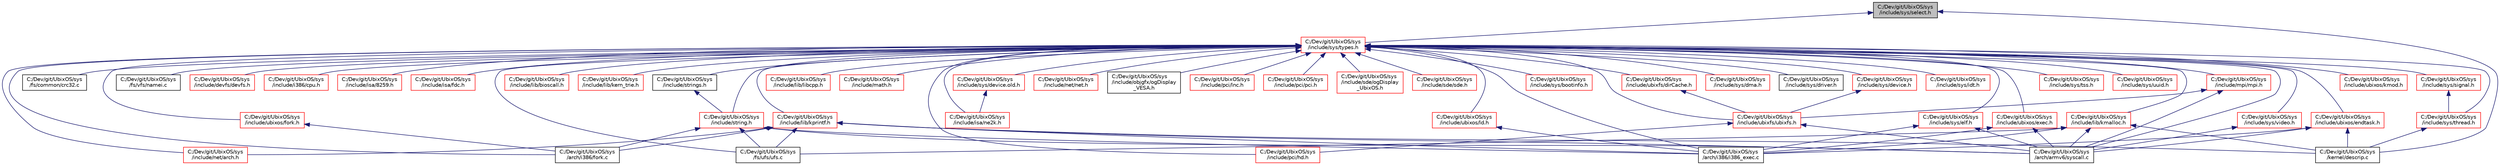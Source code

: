 digraph "C:/Dev/git/UbixOS/sys/include/sys/select.h"
{
 // LATEX_PDF_SIZE
  edge [fontname="Helvetica",fontsize="10",labelfontname="Helvetica",labelfontsize="10"];
  node [fontname="Helvetica",fontsize="10",shape=record];
  Node1 [label="C:/Dev/git/UbixOS/sys\l/include/sys/select.h",height=0.2,width=0.4,color="black", fillcolor="grey75", style="filled", fontcolor="black",tooltip=" "];
  Node1 -> Node2 [dir="back",color="midnightblue",fontsize="10",style="solid",fontname="Helvetica"];
  Node2 [label="C:/Dev/git/UbixOS/sys\l/include/sys/types.h",height=0.2,width=0.4,color="red", fillcolor="white", style="filled",URL="$include_2sys_2types_8h.html",tooltip=" "];
  Node2 -> Node3 [dir="back",color="midnightblue",fontsize="10",style="solid",fontname="Helvetica"];
  Node3 [label="C:/Dev/git/UbixOS/sys\l/arch/armv6/syscall.c",height=0.2,width=0.4,color="black", fillcolor="white", style="filled",URL="$arch_2armv6_2syscall_8c.html",tooltip=" "];
  Node2 -> Node4 [dir="back",color="midnightblue",fontsize="10",style="solid",fontname="Helvetica"];
  Node4 [label="C:/Dev/git/UbixOS/sys\l/arch/i386/fork.c",height=0.2,width=0.4,color="black", fillcolor="white", style="filled",URL="$i386_2fork_8c.html",tooltip=" "];
  Node2 -> Node5 [dir="back",color="midnightblue",fontsize="10",style="solid",fontname="Helvetica"];
  Node5 [label="C:/Dev/git/UbixOS/sys\l/arch/i386/i386_exec.c",height=0.2,width=0.4,color="black", fillcolor="white", style="filled",URL="$i386__exec_8c.html",tooltip=" "];
  Node2 -> Node6 [dir="back",color="midnightblue",fontsize="10",style="solid",fontname="Helvetica"];
  Node6 [label="C:/Dev/git/UbixOS/sys\l/fs/common/crc32.c",height=0.2,width=0.4,color="black", fillcolor="white", style="filled",URL="$crc32_8c.html",tooltip=" "];
  Node2 -> Node7 [dir="back",color="midnightblue",fontsize="10",style="solid",fontname="Helvetica"];
  Node7 [label="C:/Dev/git/UbixOS/sys\l/fs/ufs/ufs.c",height=0.2,width=0.4,color="black", fillcolor="white", style="filled",URL="$ufs_8c.html",tooltip=" "];
  Node2 -> Node8 [dir="back",color="midnightblue",fontsize="10",style="solid",fontname="Helvetica"];
  Node8 [label="C:/Dev/git/UbixOS/sys\l/fs/vfs/namei.c",height=0.2,width=0.4,color="black", fillcolor="white", style="filled",URL="$namei_8c.html",tooltip=" "];
  Node2 -> Node9 [dir="back",color="midnightblue",fontsize="10",style="solid",fontname="Helvetica"];
  Node9 [label="C:/Dev/git/UbixOS/sys\l/include/devfs/devfs.h",height=0.2,width=0.4,color="red", fillcolor="white", style="filled",URL="$devfs_8h.html",tooltip=" "];
  Node2 -> Node15 [dir="back",color="midnightblue",fontsize="10",style="solid",fontname="Helvetica"];
  Node15 [label="C:/Dev/git/UbixOS/sys\l/include/i386/cpu.h",height=0.2,width=0.4,color="red", fillcolor="white", style="filled",URL="$i386_2cpu_8h.html",tooltip=" "];
  Node2 -> Node142 [dir="back",color="midnightblue",fontsize="10",style="solid",fontname="Helvetica"];
  Node142 [label="C:/Dev/git/UbixOS/sys\l/include/isa/8259.h",height=0.2,width=0.4,color="red", fillcolor="white", style="filled",URL="$8259_8h.html",tooltip=" "];
  Node2 -> Node148 [dir="back",color="midnightblue",fontsize="10",style="solid",fontname="Helvetica"];
  Node148 [label="C:/Dev/git/UbixOS/sys\l/include/isa/fdc.h",height=0.2,width=0.4,color="red", fillcolor="white", style="filled",URL="$fdc_8h.html",tooltip=" "];
  Node2 -> Node149 [dir="back",color="midnightblue",fontsize="10",style="solid",fontname="Helvetica"];
  Node149 [label="C:/Dev/git/UbixOS/sys\l/include/isa/ne2k.h",height=0.2,width=0.4,color="red", fillcolor="white", style="filled",URL="$ne2k_8h.html",tooltip=" "];
  Node2 -> Node150 [dir="back",color="midnightblue",fontsize="10",style="solid",fontname="Helvetica"];
  Node150 [label="C:/Dev/git/UbixOS/sys\l/include/lib/bioscall.h",height=0.2,width=0.4,color="red", fillcolor="white", style="filled",URL="$bioscall_8h.html",tooltip=" "];
  Node2 -> Node151 [dir="back",color="midnightblue",fontsize="10",style="solid",fontname="Helvetica"];
  Node151 [label="C:/Dev/git/UbixOS/sys\l/include/lib/kern_trie.h",height=0.2,width=0.4,color="red", fillcolor="white", style="filled",URL="$kern__trie_8h.html",tooltip=" "];
  Node2 -> Node153 [dir="back",color="midnightblue",fontsize="10",style="solid",fontname="Helvetica"];
  Node153 [label="C:/Dev/git/UbixOS/sys\l/include/lib/kmalloc.h",height=0.2,width=0.4,color="red", fillcolor="white", style="filled",URL="$kmalloc_8h.html",tooltip=" "];
  Node153 -> Node3 [dir="back",color="midnightblue",fontsize="10",style="solid",fontname="Helvetica"];
  Node153 -> Node5 [dir="back",color="midnightblue",fontsize="10",style="solid",fontname="Helvetica"];
  Node153 -> Node7 [dir="back",color="midnightblue",fontsize="10",style="solid",fontname="Helvetica"];
  Node153 -> Node26 [dir="back",color="midnightblue",fontsize="10",style="solid",fontname="Helvetica"];
  Node26 [label="C:/Dev/git/UbixOS/sys\l/kernel/descrip.c",height=0.2,width=0.4,color="black", fillcolor="white", style="filled",URL="$descrip_8c.html",tooltip=" "];
  Node2 -> Node158 [dir="back",color="midnightblue",fontsize="10",style="solid",fontname="Helvetica"];
  Node158 [label="C:/Dev/git/UbixOS/sys\l/include/lib/kprintf.h",height=0.2,width=0.4,color="red", fillcolor="white", style="filled",URL="$kprintf_8h.html",tooltip=" "];
  Node158 -> Node3 [dir="back",color="midnightblue",fontsize="10",style="solid",fontname="Helvetica"];
  Node158 -> Node4 [dir="back",color="midnightblue",fontsize="10",style="solid",fontname="Helvetica"];
  Node158 -> Node5 [dir="back",color="midnightblue",fontsize="10",style="solid",fontname="Helvetica"];
  Node158 -> Node7 [dir="back",color="midnightblue",fontsize="10",style="solid",fontname="Helvetica"];
  Node158 -> Node159 [dir="back",color="midnightblue",fontsize="10",style="solid",fontname="Helvetica"];
  Node159 [label="C:/Dev/git/UbixOS/sys\l/include/net/arch.h",height=0.2,width=0.4,color="red", fillcolor="white", style="filled",URL="$arch_8h.html",tooltip=" "];
  Node158 -> Node26 [dir="back",color="midnightblue",fontsize="10",style="solid",fontname="Helvetica"];
  Node2 -> Node292 [dir="back",color="midnightblue",fontsize="10",style="solid",fontname="Helvetica"];
  Node292 [label="C:/Dev/git/UbixOS/sys\l/include/lib/libcpp.h",height=0.2,width=0.4,color="red", fillcolor="white", style="filled",URL="$libcpp_8h.html",tooltip=" "];
  Node2 -> Node293 [dir="back",color="midnightblue",fontsize="10",style="solid",fontname="Helvetica"];
  Node293 [label="C:/Dev/git/UbixOS/sys\l/include/math.h",height=0.2,width=0.4,color="red", fillcolor="white", style="filled",URL="$math_8h.html",tooltip=" "];
  Node2 -> Node106 [dir="back",color="midnightblue",fontsize="10",style="solid",fontname="Helvetica"];
  Node106 [label="C:/Dev/git/UbixOS/sys\l/include/mpi/mpi.h",height=0.2,width=0.4,color="red", fillcolor="white", style="filled",URL="$mpi_8h.html",tooltip=" "];
  Node106 -> Node3 [dir="back",color="midnightblue",fontsize="10",style="solid",fontname="Helvetica"];
  Node106 -> Node61 [dir="back",color="midnightblue",fontsize="10",style="solid",fontname="Helvetica"];
  Node61 [label="C:/Dev/git/UbixOS/sys\l/include/ubixfs/ubixfs.h",height=0.2,width=0.4,color="red", fillcolor="white", style="filled",URL="$include_2ubixfs_2ubixfs_8h.html",tooltip=" "];
  Node61 -> Node3 [dir="back",color="midnightblue",fontsize="10",style="solid",fontname="Helvetica"];
  Node61 -> Node65 [dir="back",color="midnightblue",fontsize="10",style="solid",fontname="Helvetica"];
  Node65 [label="C:/Dev/git/UbixOS/sys\l/include/pci/hd.h",height=0.2,width=0.4,color="red", fillcolor="white", style="filled",URL="$hd_8h.html",tooltip=" "];
  Node2 -> Node159 [dir="back",color="midnightblue",fontsize="10",style="solid",fontname="Helvetica"];
  Node2 -> Node179 [dir="back",color="midnightblue",fontsize="10",style="solid",fontname="Helvetica"];
  Node179 [label="C:/Dev/git/UbixOS/sys\l/include/net/net.h",height=0.2,width=0.4,color="red", fillcolor="white", style="filled",URL="$net_8h.html",tooltip=" "];
  Node2 -> Node296 [dir="back",color="midnightblue",fontsize="10",style="solid",fontname="Helvetica"];
  Node296 [label="C:/Dev/git/UbixOS/sys\l/include/objgfx/ogDisplay\l_VESA.h",height=0.2,width=0.4,color="black", fillcolor="white", style="filled",URL="$ogDisplay__VESA_8h.html",tooltip=" "];
  Node2 -> Node65 [dir="back",color="midnightblue",fontsize="10",style="solid",fontname="Helvetica"];
  Node2 -> Node297 [dir="back",color="midnightblue",fontsize="10",style="solid",fontname="Helvetica"];
  Node297 [label="C:/Dev/git/UbixOS/sys\l/include/pci/lnc.h",height=0.2,width=0.4,color="red", fillcolor="white", style="filled",URL="$lnc_8h.html",tooltip=" "];
  Node2 -> Node298 [dir="back",color="midnightblue",fontsize="10",style="solid",fontname="Helvetica"];
  Node298 [label="C:/Dev/git/UbixOS/sys\l/include/pci/pci.h",height=0.2,width=0.4,color="red", fillcolor="white", style="filled",URL="$pci_8h.html",tooltip=" "];
  Node2 -> Node299 [dir="back",color="midnightblue",fontsize="10",style="solid",fontname="Helvetica"];
  Node299 [label="C:/Dev/git/UbixOS/sys\l/include/sde/ogDisplay\l_UbixOS.h",height=0.2,width=0.4,color="red", fillcolor="white", style="filled",URL="$ogDisplay__UbixOS_8h.html",tooltip=" "];
  Node2 -> Node43 [dir="back",color="midnightblue",fontsize="10",style="solid",fontname="Helvetica"];
  Node43 [label="C:/Dev/git/UbixOS/sys\l/include/sde/sde.h",height=0.2,width=0.4,color="red", fillcolor="white", style="filled",URL="$sde_8h.html",tooltip=" "];
  Node2 -> Node300 [dir="back",color="midnightblue",fontsize="10",style="solid",fontname="Helvetica"];
  Node300 [label="C:/Dev/git/UbixOS/sys\l/include/string.h",height=0.2,width=0.4,color="red", fillcolor="white", style="filled",URL="$string_8h.html",tooltip=" "];
  Node300 -> Node3 [dir="back",color="midnightblue",fontsize="10",style="solid",fontname="Helvetica"];
  Node300 -> Node4 [dir="back",color="midnightblue",fontsize="10",style="solid",fontname="Helvetica"];
  Node300 -> Node5 [dir="back",color="midnightblue",fontsize="10",style="solid",fontname="Helvetica"];
  Node300 -> Node7 [dir="back",color="midnightblue",fontsize="10",style="solid",fontname="Helvetica"];
  Node2 -> Node314 [dir="back",color="midnightblue",fontsize="10",style="solid",fontname="Helvetica"];
  Node314 [label="C:/Dev/git/UbixOS/sys\l/include/strings.h",height=0.2,width=0.4,color="black", fillcolor="white", style="filled",URL="$strings_8h.html",tooltip=" "];
  Node314 -> Node300 [dir="back",color="midnightblue",fontsize="10",style="solid",fontname="Helvetica"];
  Node2 -> Node315 [dir="back",color="midnightblue",fontsize="10",style="solid",fontname="Helvetica"];
  Node315 [label="C:/Dev/git/UbixOS/sys\l/include/sys/bootinfo.h",height=0.2,width=0.4,color="red", fillcolor="white", style="filled",URL="$bootinfo_8h.html",tooltip=" "];
  Node2 -> Node316 [dir="back",color="midnightblue",fontsize="10",style="solid",fontname="Helvetica"];
  Node316 [label="C:/Dev/git/UbixOS/sys\l/include/sys/device.h",height=0.2,width=0.4,color="red", fillcolor="white", style="filled",URL="$include_2sys_2device_8h.html",tooltip=" "];
  Node316 -> Node61 [dir="back",color="midnightblue",fontsize="10",style="solid",fontname="Helvetica"];
  Node2 -> Node319 [dir="back",color="midnightblue",fontsize="10",style="solid",fontname="Helvetica"];
  Node319 [label="C:/Dev/git/UbixOS/sys\l/include/sys/device.old.h",height=0.2,width=0.4,color="red", fillcolor="white", style="filled",URL="$device_8old_8h.html",tooltip=" "];
  Node319 -> Node149 [dir="back",color="midnightblue",fontsize="10",style="solid",fontname="Helvetica"];
  Node2 -> Node320 [dir="back",color="midnightblue",fontsize="10",style="solid",fontname="Helvetica"];
  Node320 [label="C:/Dev/git/UbixOS/sys\l/include/sys/dma.h",height=0.2,width=0.4,color="red", fillcolor="white", style="filled",URL="$dma_8h.html",tooltip=" "];
  Node2 -> Node322 [dir="back",color="midnightblue",fontsize="10",style="solid",fontname="Helvetica"];
  Node322 [label="C:/Dev/git/UbixOS/sys\l/include/sys/driver.h",height=0.2,width=0.4,color="black", fillcolor="white", style="filled",URL="$driver_8h.html",tooltip=" "];
  Node2 -> Node132 [dir="back",color="midnightblue",fontsize="10",style="solid",fontname="Helvetica"];
  Node132 [label="C:/Dev/git/UbixOS/sys\l/include/sys/elf.h",height=0.2,width=0.4,color="red", fillcolor="white", style="filled",URL="$sys_2elf_8h.html",tooltip=" "];
  Node132 -> Node3 [dir="back",color="midnightblue",fontsize="10",style="solid",fontname="Helvetica"];
  Node132 -> Node5 [dir="back",color="midnightblue",fontsize="10",style="solid",fontname="Helvetica"];
  Node2 -> Node323 [dir="back",color="midnightblue",fontsize="10",style="solid",fontname="Helvetica"];
  Node323 [label="C:/Dev/git/UbixOS/sys\l/include/sys/idt.h",height=0.2,width=0.4,color="red", fillcolor="white", style="filled",URL="$idt_8h.html",tooltip=" "];
  Node2 -> Node324 [dir="back",color="midnightblue",fontsize="10",style="solid",fontname="Helvetica"];
  Node324 [label="C:/Dev/git/UbixOS/sys\l/include/sys/signal.h",height=0.2,width=0.4,color="red", fillcolor="white", style="filled",URL="$sys_2signal_8h.html",tooltip=" "];
  Node324 -> Node19 [dir="back",color="midnightblue",fontsize="10",style="solid",fontname="Helvetica"];
  Node19 [label="C:/Dev/git/UbixOS/sys\l/include/sys/thread.h",height=0.2,width=0.4,color="red", fillcolor="white", style="filled",URL="$thread_8h.html",tooltip=" "];
  Node19 -> Node26 [dir="back",color="midnightblue",fontsize="10",style="solid",fontname="Helvetica"];
  Node2 -> Node19 [dir="back",color="midnightblue",fontsize="10",style="solid",fontname="Helvetica"];
  Node2 -> Node325 [dir="back",color="midnightblue",fontsize="10",style="solid",fontname="Helvetica"];
  Node325 [label="C:/Dev/git/UbixOS/sys\l/include/sys/tss.h",height=0.2,width=0.4,color="red", fillcolor="white", style="filled",URL="$tss_8h.html",tooltip=" "];
  Node2 -> Node326 [dir="back",color="midnightblue",fontsize="10",style="solid",fontname="Helvetica"];
  Node326 [label="C:/Dev/git/UbixOS/sys\l/include/sys/uuid.h",height=0.2,width=0.4,color="red", fillcolor="white", style="filled",URL="$uuid_8h.html",tooltip=" "];
  Node2 -> Node327 [dir="back",color="midnightblue",fontsize="10",style="solid",fontname="Helvetica"];
  Node327 [label="C:/Dev/git/UbixOS/sys\l/include/sys/video.h",height=0.2,width=0.4,color="red", fillcolor="white", style="filled",URL="$video_8h.html",tooltip=" "];
  Node327 -> Node3 [dir="back",color="midnightblue",fontsize="10",style="solid",fontname="Helvetica"];
  Node2 -> Node329 [dir="back",color="midnightblue",fontsize="10",style="solid",fontname="Helvetica"];
  Node329 [label="C:/Dev/git/UbixOS/sys\l/include/ubixfs/dirCache.h",height=0.2,width=0.4,color="red", fillcolor="white", style="filled",URL="$dirCache_8h.html",tooltip=" "];
  Node329 -> Node61 [dir="back",color="midnightblue",fontsize="10",style="solid",fontname="Helvetica"];
  Node2 -> Node61 [dir="back",color="midnightblue",fontsize="10",style="solid",fontname="Helvetica"];
  Node2 -> Node108 [dir="back",color="midnightblue",fontsize="10",style="solid",fontname="Helvetica"];
  Node108 [label="C:/Dev/git/UbixOS/sys\l/include/ubixos/endtask.h",height=0.2,width=0.4,color="red", fillcolor="white", style="filled",URL="$endtask_8h.html",tooltip=" "];
  Node108 -> Node3 [dir="back",color="midnightblue",fontsize="10",style="solid",fontname="Helvetica"];
  Node108 -> Node5 [dir="back",color="midnightblue",fontsize="10",style="solid",fontname="Helvetica"];
  Node108 -> Node26 [dir="back",color="midnightblue",fontsize="10",style="solid",fontname="Helvetica"];
  Node2 -> Node111 [dir="back",color="midnightblue",fontsize="10",style="solid",fontname="Helvetica"];
  Node111 [label="C:/Dev/git/UbixOS/sys\l/include/ubixos/exec.h",height=0.2,width=0.4,color="red", fillcolor="white", style="filled",URL="$exec_8h.html",tooltip=" "];
  Node111 -> Node3 [dir="back",color="midnightblue",fontsize="10",style="solid",fontname="Helvetica"];
  Node111 -> Node5 [dir="back",color="midnightblue",fontsize="10",style="solid",fontname="Helvetica"];
  Node2 -> Node112 [dir="back",color="midnightblue",fontsize="10",style="solid",fontname="Helvetica"];
  Node112 [label="C:/Dev/git/UbixOS/sys\l/include/ubixos/fork.h",height=0.2,width=0.4,color="red", fillcolor="white", style="filled",URL="$fork_8h.html",tooltip=" "];
  Node112 -> Node4 [dir="back",color="midnightblue",fontsize="10",style="solid",fontname="Helvetica"];
  Node2 -> Node330 [dir="back",color="midnightblue",fontsize="10",style="solid",fontname="Helvetica"];
  Node330 [label="C:/Dev/git/UbixOS/sys\l/include/ubixos/kmod.h",height=0.2,width=0.4,color="red", fillcolor="white", style="filled",URL="$kmod_8h.html",tooltip=" "];
  Node2 -> Node331 [dir="back",color="midnightblue",fontsize="10",style="solid",fontname="Helvetica"];
  Node331 [label="C:/Dev/git/UbixOS/sys\l/include/ubixos/ld.h",height=0.2,width=0.4,color="red", fillcolor="white", style="filled",URL="$ld_8h.html",tooltip=" "];
  Node331 -> Node5 [dir="back",color="midnightblue",fontsize="10",style="solid",fontname="Helvetica"];
  Node1 -> Node26 [dir="back",color="midnightblue",fontsize="10",style="solid",fontname="Helvetica"];
}
